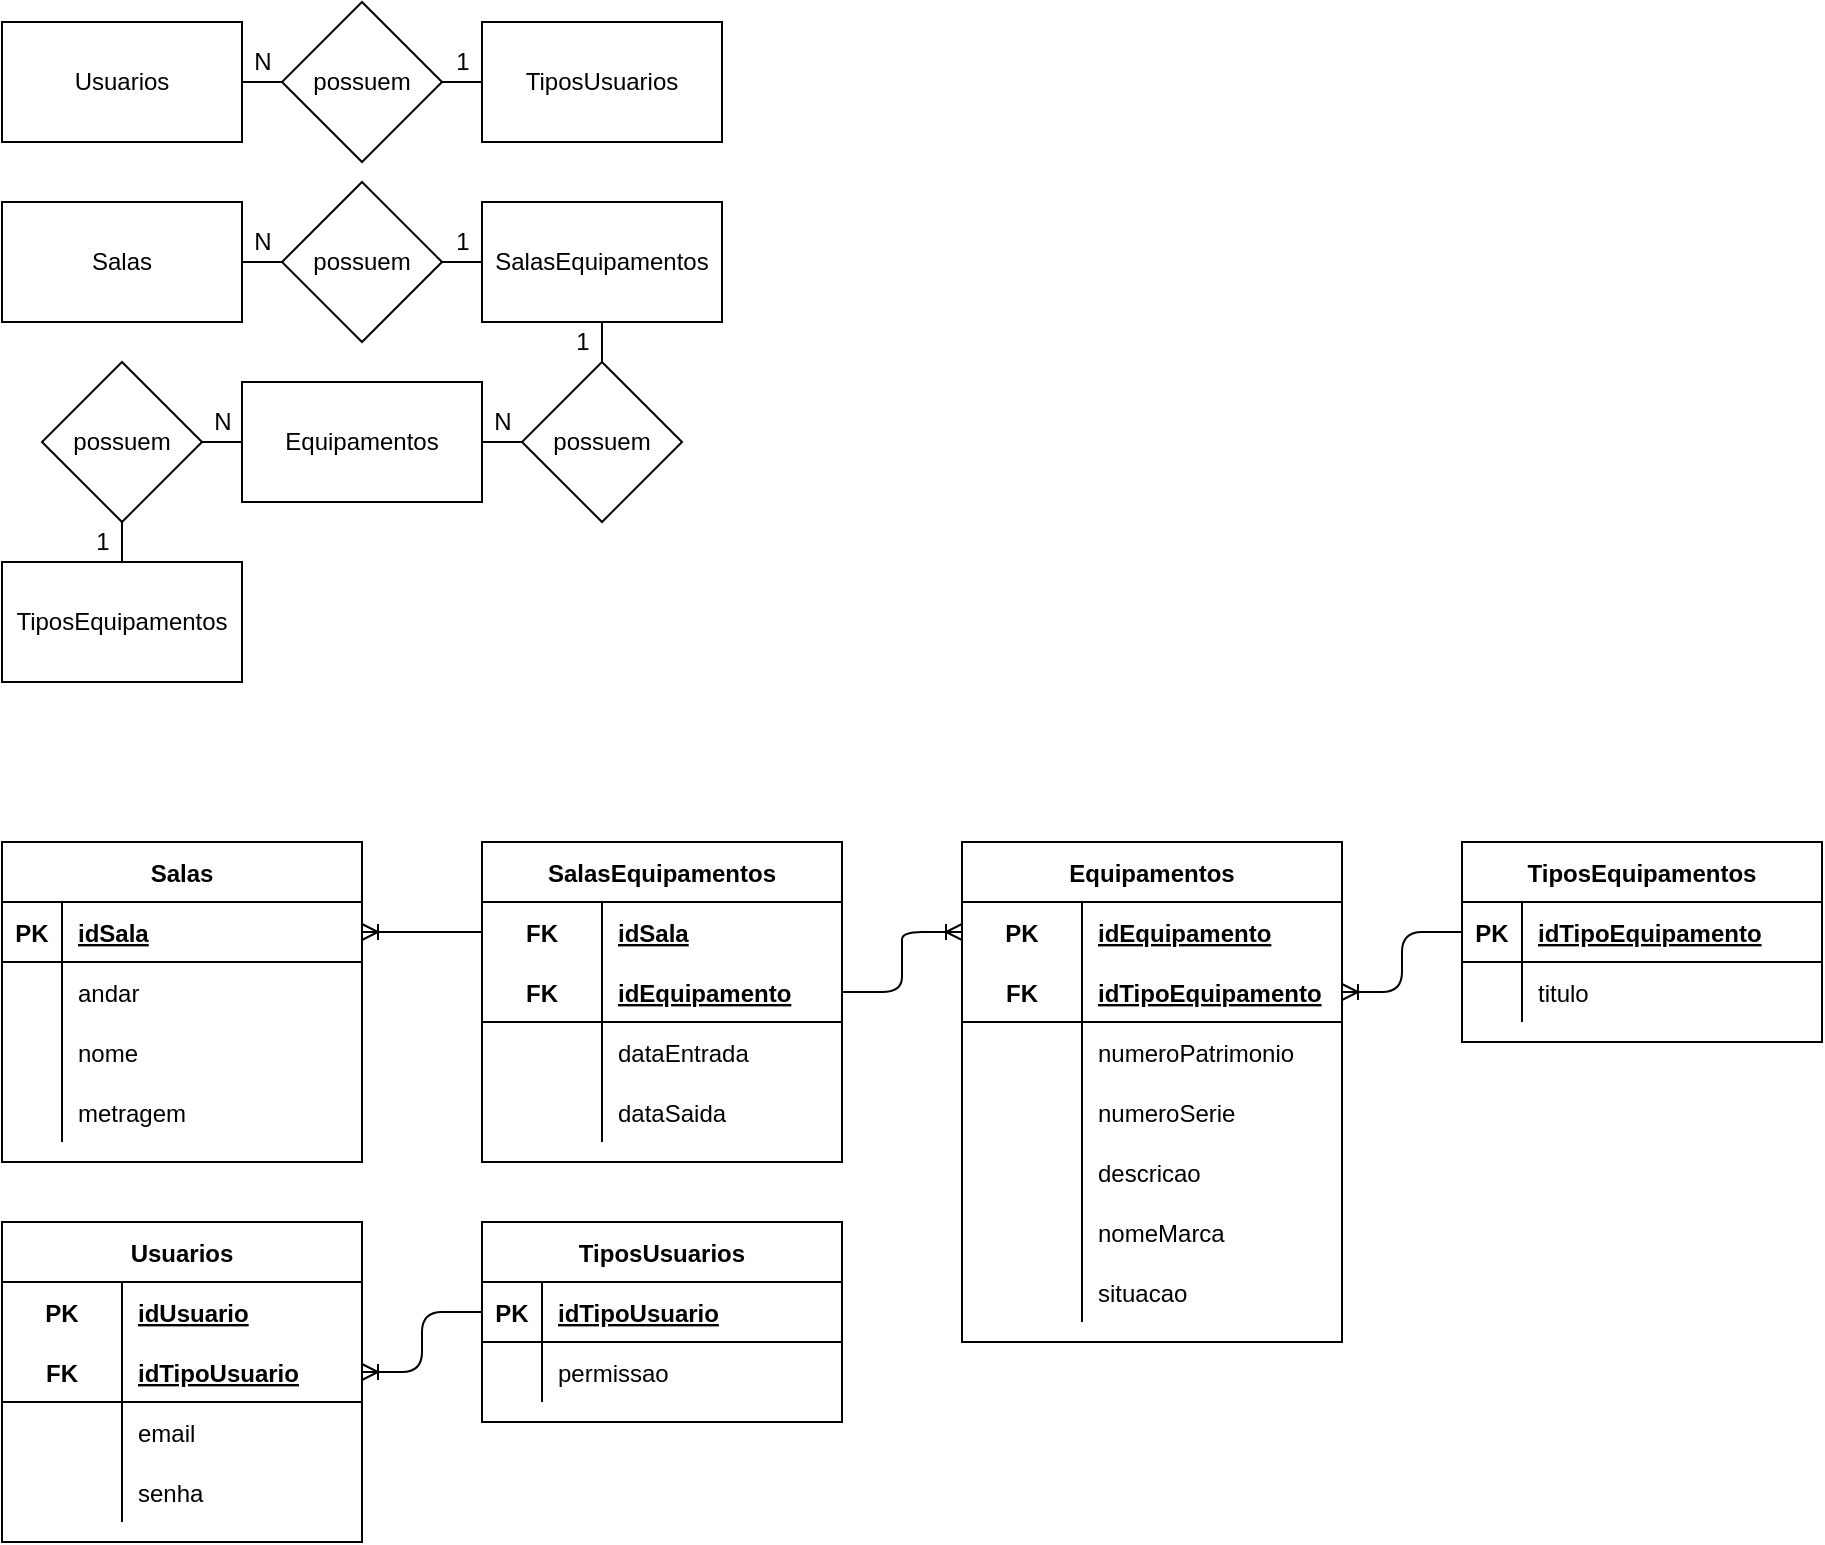 <mxfile version="14.9.3" type="device"><diagram id="4muKPn8acjN8Ea_3A6Sq" name="Page-1"><mxGraphModel dx="1730" dy="2037" grid="1" gridSize="10" guides="1" tooltips="1" connect="1" arrows="1" fold="1" page="1" pageScale="1" pageWidth="827" pageHeight="1169" math="0" shadow="0"><root><mxCell id="0"/><mxCell id="1" parent="0"/><mxCell id="4LUOYZrle3B3D5EhoKtb-17" style="edgeStyle=orthogonalEdgeStyle;rounded=0;orthogonalLoop=1;jettySize=auto;html=1;entryX=0;entryY=0.5;entryDx=0;entryDy=0;endArrow=none;endFill=0;" edge="1" parent="1" source="4LUOYZrle3B3D5EhoKtb-18" target="4LUOYZrle3B3D5EhoKtb-20"><mxGeometry relative="1" as="geometry"/></mxCell><mxCell id="4LUOYZrle3B3D5EhoKtb-18" value="Salas" style="rounded=0;whiteSpace=wrap;html=1;" vertex="1" parent="1"><mxGeometry x="40" y="40" width="120" height="60" as="geometry"/></mxCell><mxCell id="4LUOYZrle3B3D5EhoKtb-19" style="edgeStyle=orthogonalEdgeStyle;rounded=0;orthogonalLoop=1;jettySize=auto;html=1;entryX=0;entryY=0.5;entryDx=0;entryDy=0;endArrow=none;endFill=0;" edge="1" parent="1" source="4LUOYZrle3B3D5EhoKtb-20" target="4LUOYZrle3B3D5EhoKtb-22"><mxGeometry relative="1" as="geometry"/></mxCell><mxCell id="4LUOYZrle3B3D5EhoKtb-20" value="possuem" style="rhombus;whiteSpace=wrap;html=1;" vertex="1" parent="1"><mxGeometry x="180" y="30" width="80" height="80" as="geometry"/></mxCell><mxCell id="4LUOYZrle3B3D5EhoKtb-21" value="" style="edgeStyle=orthogonalEdgeStyle;rounded=0;orthogonalLoop=1;jettySize=auto;html=1;endArrow=none;endFill=0;" edge="1" parent="1" source="4LUOYZrle3B3D5EhoKtb-22" target="4LUOYZrle3B3D5EhoKtb-36"><mxGeometry relative="1" as="geometry"/></mxCell><mxCell id="4LUOYZrle3B3D5EhoKtb-22" value="SalasEquipamentos" style="rounded=0;whiteSpace=wrap;html=1;" vertex="1" parent="1"><mxGeometry x="280" y="40" width="120" height="60" as="geometry"/></mxCell><mxCell id="4LUOYZrle3B3D5EhoKtb-23" value="N" style="text;html=1;align=center;verticalAlign=middle;resizable=0;points=[];autosize=1;strokeColor=none;" vertex="1" parent="1"><mxGeometry x="160" y="50" width="20" height="20" as="geometry"/></mxCell><mxCell id="4LUOYZrle3B3D5EhoKtb-24" value="1" style="text;html=1;align=center;verticalAlign=middle;resizable=0;points=[];autosize=1;strokeColor=none;" vertex="1" parent="1"><mxGeometry x="260" y="50" width="20" height="20" as="geometry"/></mxCell><mxCell id="4LUOYZrle3B3D5EhoKtb-25" value="1" style="text;html=1;align=center;verticalAlign=middle;resizable=0;points=[];autosize=1;strokeColor=none;" vertex="1" parent="1"><mxGeometry x="320" y="100" width="20" height="20" as="geometry"/></mxCell><mxCell id="4LUOYZrle3B3D5EhoKtb-26" value="N" style="text;html=1;align=center;verticalAlign=middle;resizable=0;points=[];autosize=1;strokeColor=none;" vertex="1" parent="1"><mxGeometry x="280" y="140" width="20" height="20" as="geometry"/></mxCell><mxCell id="4LUOYZrle3B3D5EhoKtb-27" value="1" style="text;html=1;align=center;verticalAlign=middle;resizable=0;points=[];autosize=1;strokeColor=none;" vertex="1" parent="1"><mxGeometry x="80" y="200" width="20" height="20" as="geometry"/></mxCell><mxCell id="4LUOYZrle3B3D5EhoKtb-28" value="N" style="text;html=1;align=center;verticalAlign=middle;resizable=0;points=[];autosize=1;strokeColor=none;" vertex="1" parent="1"><mxGeometry x="140" y="140" width="20" height="20" as="geometry"/></mxCell><mxCell id="4LUOYZrle3B3D5EhoKtb-29" value="Usuarios" style="rounded=0;whiteSpace=wrap;html=1;" vertex="1" parent="1"><mxGeometry x="40" y="-50" width="120" height="60" as="geometry"/></mxCell><mxCell id="4LUOYZrle3B3D5EhoKtb-30" style="edgeStyle=orthogonalEdgeStyle;rounded=0;orthogonalLoop=1;jettySize=auto;html=1;exitX=0;exitY=0.5;exitDx=0;exitDy=0;entryX=1;entryY=0.5;entryDx=0;entryDy=0;endArrow=none;endFill=0;" edge="1" parent="1" source="4LUOYZrle3B3D5EhoKtb-32" target="4LUOYZrle3B3D5EhoKtb-29"><mxGeometry relative="1" as="geometry"/></mxCell><mxCell id="4LUOYZrle3B3D5EhoKtb-31" value="" style="edgeStyle=orthogonalEdgeStyle;rounded=0;orthogonalLoop=1;jettySize=auto;html=1;endArrow=none;endFill=0;" edge="1" parent="1" source="4LUOYZrle3B3D5EhoKtb-32" target="4LUOYZrle3B3D5EhoKtb-33"><mxGeometry relative="1" as="geometry"/></mxCell><mxCell id="4LUOYZrle3B3D5EhoKtb-32" value="possuem" style="rhombus;whiteSpace=wrap;html=1;" vertex="1" parent="1"><mxGeometry x="180" y="-60" width="80" height="80" as="geometry"/></mxCell><mxCell id="4LUOYZrle3B3D5EhoKtb-33" value="TiposUsuarios" style="rounded=0;whiteSpace=wrap;html=1;" vertex="1" parent="1"><mxGeometry x="280" y="-50" width="120" height="60" as="geometry"/></mxCell><mxCell id="4LUOYZrle3B3D5EhoKtb-34" value="1" style="text;html=1;align=center;verticalAlign=middle;resizable=0;points=[];autosize=1;strokeColor=none;" vertex="1" parent="1"><mxGeometry x="260" y="-40" width="20" height="20" as="geometry"/></mxCell><mxCell id="4LUOYZrle3B3D5EhoKtb-35" value="N" style="text;html=1;align=center;verticalAlign=middle;resizable=0;points=[];autosize=1;strokeColor=none;" vertex="1" parent="1"><mxGeometry x="160" y="-40" width="20" height="20" as="geometry"/></mxCell><mxCell id="4LUOYZrle3B3D5EhoKtb-36" value="possuem" style="rhombus;whiteSpace=wrap;html=1;" vertex="1" parent="1"><mxGeometry x="300" y="120" width="80" height="80" as="geometry"/></mxCell><mxCell id="4LUOYZrle3B3D5EhoKtb-37" value="" style="edgeStyle=orthogonalEdgeStyle;rounded=0;orthogonalLoop=1;jettySize=auto;html=1;endArrow=none;endFill=0;" edge="1" parent="1" source="4LUOYZrle3B3D5EhoKtb-38" target="4LUOYZrle3B3D5EhoKtb-36"><mxGeometry relative="1" as="geometry"/></mxCell><mxCell id="4LUOYZrle3B3D5EhoKtb-38" value="Equipamentos" style="rounded=0;whiteSpace=wrap;html=1;" vertex="1" parent="1"><mxGeometry x="160" y="130" width="120" height="60" as="geometry"/></mxCell><mxCell id="4LUOYZrle3B3D5EhoKtb-39" value="" style="edgeStyle=orthogonalEdgeStyle;rounded=0;orthogonalLoop=1;jettySize=auto;html=1;endArrow=none;endFill=0;" edge="1" parent="1" source="4LUOYZrle3B3D5EhoKtb-40" target="4LUOYZrle3B3D5EhoKtb-38"><mxGeometry relative="1" as="geometry"/></mxCell><mxCell id="4LUOYZrle3B3D5EhoKtb-40" value="possuem" style="rhombus;whiteSpace=wrap;html=1;" vertex="1" parent="1"><mxGeometry x="60" y="120" width="80" height="80" as="geometry"/></mxCell><mxCell id="4LUOYZrle3B3D5EhoKtb-41" value="" style="edgeStyle=orthogonalEdgeStyle;rounded=0;orthogonalLoop=1;jettySize=auto;html=1;endArrow=none;endFill=0;" edge="1" parent="1" source="4LUOYZrle3B3D5EhoKtb-42" target="4LUOYZrle3B3D5EhoKtb-40"><mxGeometry relative="1" as="geometry"/></mxCell><mxCell id="4LUOYZrle3B3D5EhoKtb-42" value="TiposEquipamentos" style="rounded=0;whiteSpace=wrap;html=1;" vertex="1" parent="1"><mxGeometry x="40" y="220" width="120" height="60" as="geometry"/></mxCell><mxCell id="4LUOYZrle3B3D5EhoKtb-43" value="Salas" style="shape=table;startSize=30;container=1;collapsible=1;childLayout=tableLayout;fixedRows=1;rowLines=0;fontStyle=1;align=center;resizeLast=1;" vertex="1" parent="1"><mxGeometry x="40" y="360" width="180" height="160" as="geometry"/></mxCell><mxCell id="4LUOYZrle3B3D5EhoKtb-44" value="" style="shape=partialRectangle;collapsible=0;dropTarget=0;pointerEvents=0;fillColor=none;top=0;left=0;bottom=1;right=0;points=[[0,0.5],[1,0.5]];portConstraint=eastwest;" vertex="1" parent="4LUOYZrle3B3D5EhoKtb-43"><mxGeometry y="30" width="180" height="30" as="geometry"/></mxCell><mxCell id="4LUOYZrle3B3D5EhoKtb-45" value="PK" style="shape=partialRectangle;connectable=0;fillColor=none;top=0;left=0;bottom=0;right=0;fontStyle=1;overflow=hidden;" vertex="1" parent="4LUOYZrle3B3D5EhoKtb-44"><mxGeometry width="30" height="30" as="geometry"/></mxCell><mxCell id="4LUOYZrle3B3D5EhoKtb-46" value="idSala" style="shape=partialRectangle;connectable=0;fillColor=none;top=0;left=0;bottom=0;right=0;align=left;spacingLeft=6;fontStyle=5;overflow=hidden;" vertex="1" parent="4LUOYZrle3B3D5EhoKtb-44"><mxGeometry x="30" width="150" height="30" as="geometry"/></mxCell><mxCell id="4LUOYZrle3B3D5EhoKtb-47" value="" style="shape=partialRectangle;collapsible=0;dropTarget=0;pointerEvents=0;fillColor=none;top=0;left=0;bottom=0;right=0;points=[[0,0.5],[1,0.5]];portConstraint=eastwest;" vertex="1" parent="4LUOYZrle3B3D5EhoKtb-43"><mxGeometry y="60" width="180" height="30" as="geometry"/></mxCell><mxCell id="4LUOYZrle3B3D5EhoKtb-48" value="" style="shape=partialRectangle;connectable=0;fillColor=none;top=0;left=0;bottom=0;right=0;editable=1;overflow=hidden;" vertex="1" parent="4LUOYZrle3B3D5EhoKtb-47"><mxGeometry width="30" height="30" as="geometry"/></mxCell><mxCell id="4LUOYZrle3B3D5EhoKtb-49" value="andar" style="shape=partialRectangle;connectable=0;fillColor=none;top=0;left=0;bottom=0;right=0;align=left;spacingLeft=6;overflow=hidden;" vertex="1" parent="4LUOYZrle3B3D5EhoKtb-47"><mxGeometry x="30" width="150" height="30" as="geometry"/></mxCell><mxCell id="4LUOYZrle3B3D5EhoKtb-50" value="" style="shape=partialRectangle;collapsible=0;dropTarget=0;pointerEvents=0;fillColor=none;top=0;left=0;bottom=0;right=0;points=[[0,0.5],[1,0.5]];portConstraint=eastwest;" vertex="1" parent="4LUOYZrle3B3D5EhoKtb-43"><mxGeometry y="90" width="180" height="30" as="geometry"/></mxCell><mxCell id="4LUOYZrle3B3D5EhoKtb-51" value="" style="shape=partialRectangle;connectable=0;fillColor=none;top=0;left=0;bottom=0;right=0;editable=1;overflow=hidden;" vertex="1" parent="4LUOYZrle3B3D5EhoKtb-50"><mxGeometry width="30" height="30" as="geometry"/></mxCell><mxCell id="4LUOYZrle3B3D5EhoKtb-52" value="nome" style="shape=partialRectangle;connectable=0;fillColor=none;top=0;left=0;bottom=0;right=0;align=left;spacingLeft=6;overflow=hidden;" vertex="1" parent="4LUOYZrle3B3D5EhoKtb-50"><mxGeometry x="30" width="150" height="30" as="geometry"/></mxCell><mxCell id="4LUOYZrle3B3D5EhoKtb-53" value="" style="shape=partialRectangle;collapsible=0;dropTarget=0;pointerEvents=0;fillColor=none;top=0;left=0;bottom=0;right=0;points=[[0,0.5],[1,0.5]];portConstraint=eastwest;" vertex="1" parent="4LUOYZrle3B3D5EhoKtb-43"><mxGeometry y="120" width="180" height="30" as="geometry"/></mxCell><mxCell id="4LUOYZrle3B3D5EhoKtb-54" value="" style="shape=partialRectangle;connectable=0;fillColor=none;top=0;left=0;bottom=0;right=0;editable=1;overflow=hidden;" vertex="1" parent="4LUOYZrle3B3D5EhoKtb-53"><mxGeometry width="30" height="30" as="geometry"/></mxCell><mxCell id="4LUOYZrle3B3D5EhoKtb-55" value="metragem" style="shape=partialRectangle;connectable=0;fillColor=none;top=0;left=0;bottom=0;right=0;align=left;spacingLeft=6;overflow=hidden;" vertex="1" parent="4LUOYZrle3B3D5EhoKtb-53"><mxGeometry x="30" width="150" height="30" as="geometry"/></mxCell><mxCell id="4LUOYZrle3B3D5EhoKtb-56" value="SalasEquipamentos" style="shape=table;startSize=30;container=1;collapsible=1;childLayout=tableLayout;fixedRows=1;rowLines=0;fontStyle=1;align=center;resizeLast=1;" vertex="1" parent="1"><mxGeometry x="280" y="360" width="180" height="160" as="geometry"/></mxCell><mxCell id="4LUOYZrle3B3D5EhoKtb-57" value="" style="shape=partialRectangle;collapsible=0;dropTarget=0;pointerEvents=0;fillColor=none;top=0;left=0;bottom=0;right=0;points=[[0,0.5],[1,0.5]];portConstraint=eastwest;" vertex="1" parent="4LUOYZrle3B3D5EhoKtb-56"><mxGeometry y="30" width="180" height="30" as="geometry"/></mxCell><mxCell id="4LUOYZrle3B3D5EhoKtb-58" value="FK" style="shape=partialRectangle;connectable=0;fillColor=none;top=0;left=0;bottom=0;right=0;fontStyle=1;overflow=hidden;" vertex="1" parent="4LUOYZrle3B3D5EhoKtb-57"><mxGeometry width="60" height="30" as="geometry"/></mxCell><mxCell id="4LUOYZrle3B3D5EhoKtb-59" value="idSala" style="shape=partialRectangle;connectable=0;fillColor=none;top=0;left=0;bottom=0;right=0;align=left;spacingLeft=6;fontStyle=5;overflow=hidden;" vertex="1" parent="4LUOYZrle3B3D5EhoKtb-57"><mxGeometry x="60" width="120" height="30" as="geometry"/></mxCell><mxCell id="4LUOYZrle3B3D5EhoKtb-60" value="" style="shape=partialRectangle;collapsible=0;dropTarget=0;pointerEvents=0;fillColor=none;top=0;left=0;bottom=1;right=0;points=[[0,0.5],[1,0.5]];portConstraint=eastwest;" vertex="1" parent="4LUOYZrle3B3D5EhoKtb-56"><mxGeometry y="60" width="180" height="30" as="geometry"/></mxCell><mxCell id="4LUOYZrle3B3D5EhoKtb-61" value="FK" style="shape=partialRectangle;connectable=0;fillColor=none;top=0;left=0;bottom=0;right=0;fontStyle=1;overflow=hidden;" vertex="1" parent="4LUOYZrle3B3D5EhoKtb-60"><mxGeometry width="60" height="30" as="geometry"/></mxCell><mxCell id="4LUOYZrle3B3D5EhoKtb-62" value="idEquipamento" style="shape=partialRectangle;connectable=0;fillColor=none;top=0;left=0;bottom=0;right=0;align=left;spacingLeft=6;fontStyle=5;overflow=hidden;" vertex="1" parent="4LUOYZrle3B3D5EhoKtb-60"><mxGeometry x="60" width="120" height="30" as="geometry"/></mxCell><mxCell id="4LUOYZrle3B3D5EhoKtb-63" value="" style="shape=partialRectangle;collapsible=0;dropTarget=0;pointerEvents=0;fillColor=none;top=0;left=0;bottom=0;right=0;points=[[0,0.5],[1,0.5]];portConstraint=eastwest;" vertex="1" parent="4LUOYZrle3B3D5EhoKtb-56"><mxGeometry y="90" width="180" height="30" as="geometry"/></mxCell><mxCell id="4LUOYZrle3B3D5EhoKtb-64" value="" style="shape=partialRectangle;connectable=0;fillColor=none;top=0;left=0;bottom=0;right=0;editable=1;overflow=hidden;" vertex="1" parent="4LUOYZrle3B3D5EhoKtb-63"><mxGeometry width="60" height="30" as="geometry"/></mxCell><mxCell id="4LUOYZrle3B3D5EhoKtb-65" value="dataEntrada" style="shape=partialRectangle;connectable=0;fillColor=none;top=0;left=0;bottom=0;right=0;align=left;spacingLeft=6;overflow=hidden;" vertex="1" parent="4LUOYZrle3B3D5EhoKtb-63"><mxGeometry x="60" width="120" height="30" as="geometry"/></mxCell><mxCell id="4LUOYZrle3B3D5EhoKtb-66" value="" style="shape=partialRectangle;collapsible=0;dropTarget=0;pointerEvents=0;fillColor=none;top=0;left=0;bottom=0;right=0;points=[[0,0.5],[1,0.5]];portConstraint=eastwest;" vertex="1" parent="4LUOYZrle3B3D5EhoKtb-56"><mxGeometry y="120" width="180" height="30" as="geometry"/></mxCell><mxCell id="4LUOYZrle3B3D5EhoKtb-67" value="" style="shape=partialRectangle;connectable=0;fillColor=none;top=0;left=0;bottom=0;right=0;editable=1;overflow=hidden;" vertex="1" parent="4LUOYZrle3B3D5EhoKtb-66"><mxGeometry width="60" height="30" as="geometry"/></mxCell><mxCell id="4LUOYZrle3B3D5EhoKtb-68" value="dataSaida" style="shape=partialRectangle;connectable=0;fillColor=none;top=0;left=0;bottom=0;right=0;align=left;spacingLeft=6;overflow=hidden;" vertex="1" parent="4LUOYZrle3B3D5EhoKtb-66"><mxGeometry x="60" width="120" height="30" as="geometry"/></mxCell><mxCell id="4LUOYZrle3B3D5EhoKtb-69" value="" style="edgeStyle=entityRelationEdgeStyle;fontSize=12;html=1;endArrow=ERoneToMany;exitX=0;exitY=0.5;exitDx=0;exitDy=0;entryX=1;entryY=0.5;entryDx=0;entryDy=0;" edge="1" parent="1" source="4LUOYZrle3B3D5EhoKtb-57" target="4LUOYZrle3B3D5EhoKtb-44"><mxGeometry width="100" height="100" relative="1" as="geometry"><mxPoint x="230" y="370" as="sourcePoint"/><mxPoint x="330" y="270" as="targetPoint"/></mxGeometry></mxCell><mxCell id="4LUOYZrle3B3D5EhoKtb-70" value="Equipamentos" style="shape=table;startSize=30;container=1;collapsible=1;childLayout=tableLayout;fixedRows=1;rowLines=0;fontStyle=1;align=center;resizeLast=1;" vertex="1" parent="1"><mxGeometry x="520" y="360" width="190" height="250" as="geometry"/></mxCell><mxCell id="4LUOYZrle3B3D5EhoKtb-71" value="" style="shape=partialRectangle;collapsible=0;dropTarget=0;pointerEvents=0;fillColor=none;top=0;left=0;bottom=0;right=0;points=[[0,0.5],[1,0.5]];portConstraint=eastwest;" vertex="1" parent="4LUOYZrle3B3D5EhoKtb-70"><mxGeometry y="30" width="190" height="30" as="geometry"/></mxCell><mxCell id="4LUOYZrle3B3D5EhoKtb-72" value="PK" style="shape=partialRectangle;connectable=0;fillColor=none;top=0;left=0;bottom=0;right=0;fontStyle=1;overflow=hidden;" vertex="1" parent="4LUOYZrle3B3D5EhoKtb-71"><mxGeometry width="60" height="30" as="geometry"/></mxCell><mxCell id="4LUOYZrle3B3D5EhoKtb-73" value="idEquipamento" style="shape=partialRectangle;connectable=0;fillColor=none;top=0;left=0;bottom=0;right=0;align=left;spacingLeft=6;fontStyle=5;overflow=hidden;" vertex="1" parent="4LUOYZrle3B3D5EhoKtb-71"><mxGeometry x="60" width="130" height="30" as="geometry"/></mxCell><mxCell id="4LUOYZrle3B3D5EhoKtb-74" value="" style="shape=partialRectangle;collapsible=0;dropTarget=0;pointerEvents=0;fillColor=none;top=0;left=0;bottom=1;right=0;points=[[0,0.5],[1,0.5]];portConstraint=eastwest;" vertex="1" parent="4LUOYZrle3B3D5EhoKtb-70"><mxGeometry y="60" width="190" height="30" as="geometry"/></mxCell><mxCell id="4LUOYZrle3B3D5EhoKtb-75" value="FK" style="shape=partialRectangle;connectable=0;fillColor=none;top=0;left=0;bottom=0;right=0;fontStyle=1;overflow=hidden;" vertex="1" parent="4LUOYZrle3B3D5EhoKtb-74"><mxGeometry width="60" height="30" as="geometry"/></mxCell><mxCell id="4LUOYZrle3B3D5EhoKtb-76" value="idTipoEquipamento" style="shape=partialRectangle;connectable=0;fillColor=none;top=0;left=0;bottom=0;right=0;align=left;spacingLeft=6;fontStyle=5;overflow=hidden;" vertex="1" parent="4LUOYZrle3B3D5EhoKtb-74"><mxGeometry x="60" width="130" height="30" as="geometry"/></mxCell><mxCell id="4LUOYZrle3B3D5EhoKtb-77" value="" style="shape=partialRectangle;collapsible=0;dropTarget=0;pointerEvents=0;fillColor=none;top=0;left=0;bottom=0;right=0;points=[[0,0.5],[1,0.5]];portConstraint=eastwest;" vertex="1" parent="4LUOYZrle3B3D5EhoKtb-70"><mxGeometry y="90" width="190" height="30" as="geometry"/></mxCell><mxCell id="4LUOYZrle3B3D5EhoKtb-78" value="" style="shape=partialRectangle;connectable=0;fillColor=none;top=0;left=0;bottom=0;right=0;editable=1;overflow=hidden;" vertex="1" parent="4LUOYZrle3B3D5EhoKtb-77"><mxGeometry width="60" height="30" as="geometry"/></mxCell><mxCell id="4LUOYZrle3B3D5EhoKtb-79" value="numeroPatrimonio" style="shape=partialRectangle;connectable=0;fillColor=none;top=0;left=0;bottom=0;right=0;align=left;spacingLeft=6;overflow=hidden;" vertex="1" parent="4LUOYZrle3B3D5EhoKtb-77"><mxGeometry x="60" width="130" height="30" as="geometry"/></mxCell><mxCell id="4LUOYZrle3B3D5EhoKtb-80" value="" style="shape=partialRectangle;collapsible=0;dropTarget=0;pointerEvents=0;fillColor=none;top=0;left=0;bottom=0;right=0;points=[[0,0.5],[1,0.5]];portConstraint=eastwest;" vertex="1" parent="4LUOYZrle3B3D5EhoKtb-70"><mxGeometry y="120" width="190" height="30" as="geometry"/></mxCell><mxCell id="4LUOYZrle3B3D5EhoKtb-81" value="" style="shape=partialRectangle;connectable=0;fillColor=none;top=0;left=0;bottom=0;right=0;editable=1;overflow=hidden;" vertex="1" parent="4LUOYZrle3B3D5EhoKtb-80"><mxGeometry width="60" height="30" as="geometry"/></mxCell><mxCell id="4LUOYZrle3B3D5EhoKtb-82" value="numeroSerie" style="shape=partialRectangle;connectable=0;fillColor=none;top=0;left=0;bottom=0;right=0;align=left;spacingLeft=6;overflow=hidden;" vertex="1" parent="4LUOYZrle3B3D5EhoKtb-80"><mxGeometry x="60" width="130" height="30" as="geometry"/></mxCell><mxCell id="4LUOYZrle3B3D5EhoKtb-83" value="" style="shape=partialRectangle;collapsible=0;dropTarget=0;pointerEvents=0;fillColor=none;top=0;left=0;bottom=0;right=0;points=[[0,0.5],[1,0.5]];portConstraint=eastwest;" vertex="1" parent="4LUOYZrle3B3D5EhoKtb-70"><mxGeometry y="150" width="190" height="30" as="geometry"/></mxCell><mxCell id="4LUOYZrle3B3D5EhoKtb-84" value="" style="shape=partialRectangle;connectable=0;fillColor=none;top=0;left=0;bottom=0;right=0;editable=1;overflow=hidden;" vertex="1" parent="4LUOYZrle3B3D5EhoKtb-83"><mxGeometry width="60" height="30" as="geometry"/></mxCell><mxCell id="4LUOYZrle3B3D5EhoKtb-85" value="descricao" style="shape=partialRectangle;connectable=0;fillColor=none;top=0;left=0;bottom=0;right=0;align=left;spacingLeft=6;overflow=hidden;" vertex="1" parent="4LUOYZrle3B3D5EhoKtb-83"><mxGeometry x="60" width="130" height="30" as="geometry"/></mxCell><mxCell id="4LUOYZrle3B3D5EhoKtb-86" value="" style="shape=partialRectangle;collapsible=0;dropTarget=0;pointerEvents=0;fillColor=none;top=0;left=0;bottom=0;right=0;points=[[0,0.5],[1,0.5]];portConstraint=eastwest;" vertex="1" parent="4LUOYZrle3B3D5EhoKtb-70"><mxGeometry y="180" width="190" height="30" as="geometry"/></mxCell><mxCell id="4LUOYZrle3B3D5EhoKtb-87" value="" style="shape=partialRectangle;connectable=0;fillColor=none;top=0;left=0;bottom=0;right=0;editable=1;overflow=hidden;" vertex="1" parent="4LUOYZrle3B3D5EhoKtb-86"><mxGeometry width="60" height="30" as="geometry"/></mxCell><mxCell id="4LUOYZrle3B3D5EhoKtb-88" value="nomeMarca" style="shape=partialRectangle;connectable=0;fillColor=none;top=0;left=0;bottom=0;right=0;align=left;spacingLeft=6;overflow=hidden;" vertex="1" parent="4LUOYZrle3B3D5EhoKtb-86"><mxGeometry x="60" width="130" height="30" as="geometry"/></mxCell><mxCell id="4LUOYZrle3B3D5EhoKtb-89" value="" style="shape=partialRectangle;collapsible=0;dropTarget=0;pointerEvents=0;fillColor=none;top=0;left=0;bottom=0;right=0;points=[[0,0.5],[1,0.5]];portConstraint=eastwest;" vertex="1" parent="4LUOYZrle3B3D5EhoKtb-70"><mxGeometry y="210" width="190" height="30" as="geometry"/></mxCell><mxCell id="4LUOYZrle3B3D5EhoKtb-90" value="" style="shape=partialRectangle;connectable=0;fillColor=none;top=0;left=0;bottom=0;right=0;editable=1;overflow=hidden;" vertex="1" parent="4LUOYZrle3B3D5EhoKtb-89"><mxGeometry width="60" height="30" as="geometry"/></mxCell><mxCell id="4LUOYZrle3B3D5EhoKtb-91" value="situacao" style="shape=partialRectangle;connectable=0;fillColor=none;top=0;left=0;bottom=0;right=0;align=left;spacingLeft=6;overflow=hidden;" vertex="1" parent="4LUOYZrle3B3D5EhoKtb-89"><mxGeometry x="60" width="130" height="30" as="geometry"/></mxCell><mxCell id="4LUOYZrle3B3D5EhoKtb-92" value="" style="edgeStyle=entityRelationEdgeStyle;fontSize=12;html=1;endArrow=ERoneToMany;entryX=0;entryY=0.5;entryDx=0;entryDy=0;exitX=1;exitY=0.5;exitDx=0;exitDy=0;" edge="1" parent="1" source="4LUOYZrle3B3D5EhoKtb-60" target="4LUOYZrle3B3D5EhoKtb-71"><mxGeometry width="100" height="100" relative="1" as="geometry"><mxPoint x="610" y="460" as="sourcePoint"/><mxPoint x="710" y="360" as="targetPoint"/></mxGeometry></mxCell><mxCell id="4LUOYZrle3B3D5EhoKtb-93" value="TiposEquipamentos" style="shape=table;startSize=30;container=1;collapsible=1;childLayout=tableLayout;fixedRows=1;rowLines=0;fontStyle=1;align=center;resizeLast=1;" vertex="1" parent="1"><mxGeometry x="770" y="360" width="180" height="100" as="geometry"/></mxCell><mxCell id="4LUOYZrle3B3D5EhoKtb-94" value="" style="shape=partialRectangle;collapsible=0;dropTarget=0;pointerEvents=0;fillColor=none;top=0;left=0;bottom=1;right=0;points=[[0,0.5],[1,0.5]];portConstraint=eastwest;" vertex="1" parent="4LUOYZrle3B3D5EhoKtb-93"><mxGeometry y="30" width="180" height="30" as="geometry"/></mxCell><mxCell id="4LUOYZrle3B3D5EhoKtb-95" value="PK" style="shape=partialRectangle;connectable=0;fillColor=none;top=0;left=0;bottom=0;right=0;fontStyle=1;overflow=hidden;" vertex="1" parent="4LUOYZrle3B3D5EhoKtb-94"><mxGeometry width="30" height="30" as="geometry"/></mxCell><mxCell id="4LUOYZrle3B3D5EhoKtb-96" value="idTipoEquipamento" style="shape=partialRectangle;connectable=0;fillColor=none;top=0;left=0;bottom=0;right=0;align=left;spacingLeft=6;fontStyle=5;overflow=hidden;" vertex="1" parent="4LUOYZrle3B3D5EhoKtb-94"><mxGeometry x="30" width="150" height="30" as="geometry"/></mxCell><mxCell id="4LUOYZrle3B3D5EhoKtb-97" value="" style="shape=partialRectangle;collapsible=0;dropTarget=0;pointerEvents=0;fillColor=none;top=0;left=0;bottom=0;right=0;points=[[0,0.5],[1,0.5]];portConstraint=eastwest;" vertex="1" parent="4LUOYZrle3B3D5EhoKtb-93"><mxGeometry y="60" width="180" height="30" as="geometry"/></mxCell><mxCell id="4LUOYZrle3B3D5EhoKtb-98" value="" style="shape=partialRectangle;connectable=0;fillColor=none;top=0;left=0;bottom=0;right=0;editable=1;overflow=hidden;" vertex="1" parent="4LUOYZrle3B3D5EhoKtb-97"><mxGeometry width="30" height="30" as="geometry"/></mxCell><mxCell id="4LUOYZrle3B3D5EhoKtb-99" value="titulo" style="shape=partialRectangle;connectable=0;fillColor=none;top=0;left=0;bottom=0;right=0;align=left;spacingLeft=6;overflow=hidden;" vertex="1" parent="4LUOYZrle3B3D5EhoKtb-97"><mxGeometry x="30" width="150" height="30" as="geometry"/></mxCell><mxCell id="4LUOYZrle3B3D5EhoKtb-100" value="" style="edgeStyle=entityRelationEdgeStyle;fontSize=12;html=1;endArrow=ERoneToMany;exitX=0;exitY=0.5;exitDx=0;exitDy=0;entryX=1;entryY=0.5;entryDx=0;entryDy=0;" edge="1" parent="1" source="4LUOYZrle3B3D5EhoKtb-94" target="4LUOYZrle3B3D5EhoKtb-74"><mxGeometry width="100" height="100" relative="1" as="geometry"><mxPoint x="600" y="430" as="sourcePoint"/><mxPoint x="750" y="460" as="targetPoint"/></mxGeometry></mxCell><mxCell id="4LUOYZrle3B3D5EhoKtb-101" value="Usuarios" style="shape=table;startSize=30;container=1;collapsible=1;childLayout=tableLayout;fixedRows=1;rowLines=0;fontStyle=1;align=center;resizeLast=1;" vertex="1" parent="1"><mxGeometry x="40" y="550" width="180" height="160" as="geometry"/></mxCell><mxCell id="4LUOYZrle3B3D5EhoKtb-102" value="" style="shape=partialRectangle;collapsible=0;dropTarget=0;pointerEvents=0;fillColor=none;top=0;left=0;bottom=0;right=0;points=[[0,0.5],[1,0.5]];portConstraint=eastwest;" vertex="1" parent="4LUOYZrle3B3D5EhoKtb-101"><mxGeometry y="30" width="180" height="30" as="geometry"/></mxCell><mxCell id="4LUOYZrle3B3D5EhoKtb-103" value="PK" style="shape=partialRectangle;connectable=0;fillColor=none;top=0;left=0;bottom=0;right=0;fontStyle=1;overflow=hidden;" vertex="1" parent="4LUOYZrle3B3D5EhoKtb-102"><mxGeometry width="60" height="30" as="geometry"/></mxCell><mxCell id="4LUOYZrle3B3D5EhoKtb-104" value="idUsuario" style="shape=partialRectangle;connectable=0;fillColor=none;top=0;left=0;bottom=0;right=0;align=left;spacingLeft=6;fontStyle=5;overflow=hidden;" vertex="1" parent="4LUOYZrle3B3D5EhoKtb-102"><mxGeometry x="60" width="120" height="30" as="geometry"/></mxCell><mxCell id="4LUOYZrle3B3D5EhoKtb-105" value="" style="shape=partialRectangle;collapsible=0;dropTarget=0;pointerEvents=0;fillColor=none;top=0;left=0;bottom=1;right=0;points=[[0,0.5],[1,0.5]];portConstraint=eastwest;" vertex="1" parent="4LUOYZrle3B3D5EhoKtb-101"><mxGeometry y="60" width="180" height="30" as="geometry"/></mxCell><mxCell id="4LUOYZrle3B3D5EhoKtb-106" value="FK" style="shape=partialRectangle;connectable=0;fillColor=none;top=0;left=0;bottom=0;right=0;fontStyle=1;overflow=hidden;" vertex="1" parent="4LUOYZrle3B3D5EhoKtb-105"><mxGeometry width="60" height="30" as="geometry"/></mxCell><mxCell id="4LUOYZrle3B3D5EhoKtb-107" value="idTipoUsuario" style="shape=partialRectangle;connectable=0;fillColor=none;top=0;left=0;bottom=0;right=0;align=left;spacingLeft=6;fontStyle=5;overflow=hidden;" vertex="1" parent="4LUOYZrle3B3D5EhoKtb-105"><mxGeometry x="60" width="120" height="30" as="geometry"/></mxCell><mxCell id="4LUOYZrle3B3D5EhoKtb-108" value="" style="shape=partialRectangle;collapsible=0;dropTarget=0;pointerEvents=0;fillColor=none;top=0;left=0;bottom=0;right=0;points=[[0,0.5],[1,0.5]];portConstraint=eastwest;" vertex="1" parent="4LUOYZrle3B3D5EhoKtb-101"><mxGeometry y="90" width="180" height="30" as="geometry"/></mxCell><mxCell id="4LUOYZrle3B3D5EhoKtb-109" value="" style="shape=partialRectangle;connectable=0;fillColor=none;top=0;left=0;bottom=0;right=0;editable=1;overflow=hidden;" vertex="1" parent="4LUOYZrle3B3D5EhoKtb-108"><mxGeometry width="60" height="30" as="geometry"/></mxCell><mxCell id="4LUOYZrle3B3D5EhoKtb-110" value="email" style="shape=partialRectangle;connectable=0;fillColor=none;top=0;left=0;bottom=0;right=0;align=left;spacingLeft=6;overflow=hidden;" vertex="1" parent="4LUOYZrle3B3D5EhoKtb-108"><mxGeometry x="60" width="120" height="30" as="geometry"/></mxCell><mxCell id="4LUOYZrle3B3D5EhoKtb-111" value="" style="shape=partialRectangle;collapsible=0;dropTarget=0;pointerEvents=0;fillColor=none;top=0;left=0;bottom=0;right=0;points=[[0,0.5],[1,0.5]];portConstraint=eastwest;" vertex="1" parent="4LUOYZrle3B3D5EhoKtb-101"><mxGeometry y="120" width="180" height="30" as="geometry"/></mxCell><mxCell id="4LUOYZrle3B3D5EhoKtb-112" value="" style="shape=partialRectangle;connectable=0;fillColor=none;top=0;left=0;bottom=0;right=0;editable=1;overflow=hidden;" vertex="1" parent="4LUOYZrle3B3D5EhoKtb-111"><mxGeometry width="60" height="30" as="geometry"/></mxCell><mxCell id="4LUOYZrle3B3D5EhoKtb-113" value="senha" style="shape=partialRectangle;connectable=0;fillColor=none;top=0;left=0;bottom=0;right=0;align=left;spacingLeft=6;overflow=hidden;" vertex="1" parent="4LUOYZrle3B3D5EhoKtb-111"><mxGeometry x="60" width="120" height="30" as="geometry"/></mxCell><mxCell id="4LUOYZrle3B3D5EhoKtb-114" value="TiposUsuarios" style="shape=table;startSize=30;container=1;collapsible=1;childLayout=tableLayout;fixedRows=1;rowLines=0;fontStyle=1;align=center;resizeLast=1;" vertex="1" parent="1"><mxGeometry x="280" y="550" width="180" height="100" as="geometry"/></mxCell><mxCell id="4LUOYZrle3B3D5EhoKtb-115" value="" style="shape=partialRectangle;collapsible=0;dropTarget=0;pointerEvents=0;fillColor=none;top=0;left=0;bottom=1;right=0;points=[[0,0.5],[1,0.5]];portConstraint=eastwest;" vertex="1" parent="4LUOYZrle3B3D5EhoKtb-114"><mxGeometry y="30" width="180" height="30" as="geometry"/></mxCell><mxCell id="4LUOYZrle3B3D5EhoKtb-116" value="PK" style="shape=partialRectangle;connectable=0;fillColor=none;top=0;left=0;bottom=0;right=0;fontStyle=1;overflow=hidden;" vertex="1" parent="4LUOYZrle3B3D5EhoKtb-115"><mxGeometry width="30" height="30" as="geometry"/></mxCell><mxCell id="4LUOYZrle3B3D5EhoKtb-117" value="idTipoUsuario" style="shape=partialRectangle;connectable=0;fillColor=none;top=0;left=0;bottom=0;right=0;align=left;spacingLeft=6;fontStyle=5;overflow=hidden;" vertex="1" parent="4LUOYZrle3B3D5EhoKtb-115"><mxGeometry x="30" width="150" height="30" as="geometry"/></mxCell><mxCell id="4LUOYZrle3B3D5EhoKtb-118" value="" style="shape=partialRectangle;collapsible=0;dropTarget=0;pointerEvents=0;fillColor=none;top=0;left=0;bottom=0;right=0;points=[[0,0.5],[1,0.5]];portConstraint=eastwest;" vertex="1" parent="4LUOYZrle3B3D5EhoKtb-114"><mxGeometry y="60" width="180" height="30" as="geometry"/></mxCell><mxCell id="4LUOYZrle3B3D5EhoKtb-119" value="" style="shape=partialRectangle;connectable=0;fillColor=none;top=0;left=0;bottom=0;right=0;editable=1;overflow=hidden;" vertex="1" parent="4LUOYZrle3B3D5EhoKtb-118"><mxGeometry width="30" height="30" as="geometry"/></mxCell><mxCell id="4LUOYZrle3B3D5EhoKtb-120" value="permissao" style="shape=partialRectangle;connectable=0;fillColor=none;top=0;left=0;bottom=0;right=0;align=left;spacingLeft=6;overflow=hidden;" vertex="1" parent="4LUOYZrle3B3D5EhoKtb-118"><mxGeometry x="30" width="150" height="30" as="geometry"/></mxCell><mxCell id="4LUOYZrle3B3D5EhoKtb-121" value="" style="edgeStyle=entityRelationEdgeStyle;fontSize=12;html=1;endArrow=ERoneToMany;entryX=1;entryY=0.5;entryDx=0;entryDy=0;exitX=0;exitY=0.5;exitDx=0;exitDy=0;" edge="1" parent="1" source="4LUOYZrle3B3D5EhoKtb-115" target="4LUOYZrle3B3D5EhoKtb-105"><mxGeometry width="100" height="100" relative="1" as="geometry"><mxPoint x="220" y="660" as="sourcePoint"/><mxPoint x="320" y="560" as="targetPoint"/></mxGeometry></mxCell></root></mxGraphModel></diagram></mxfile>